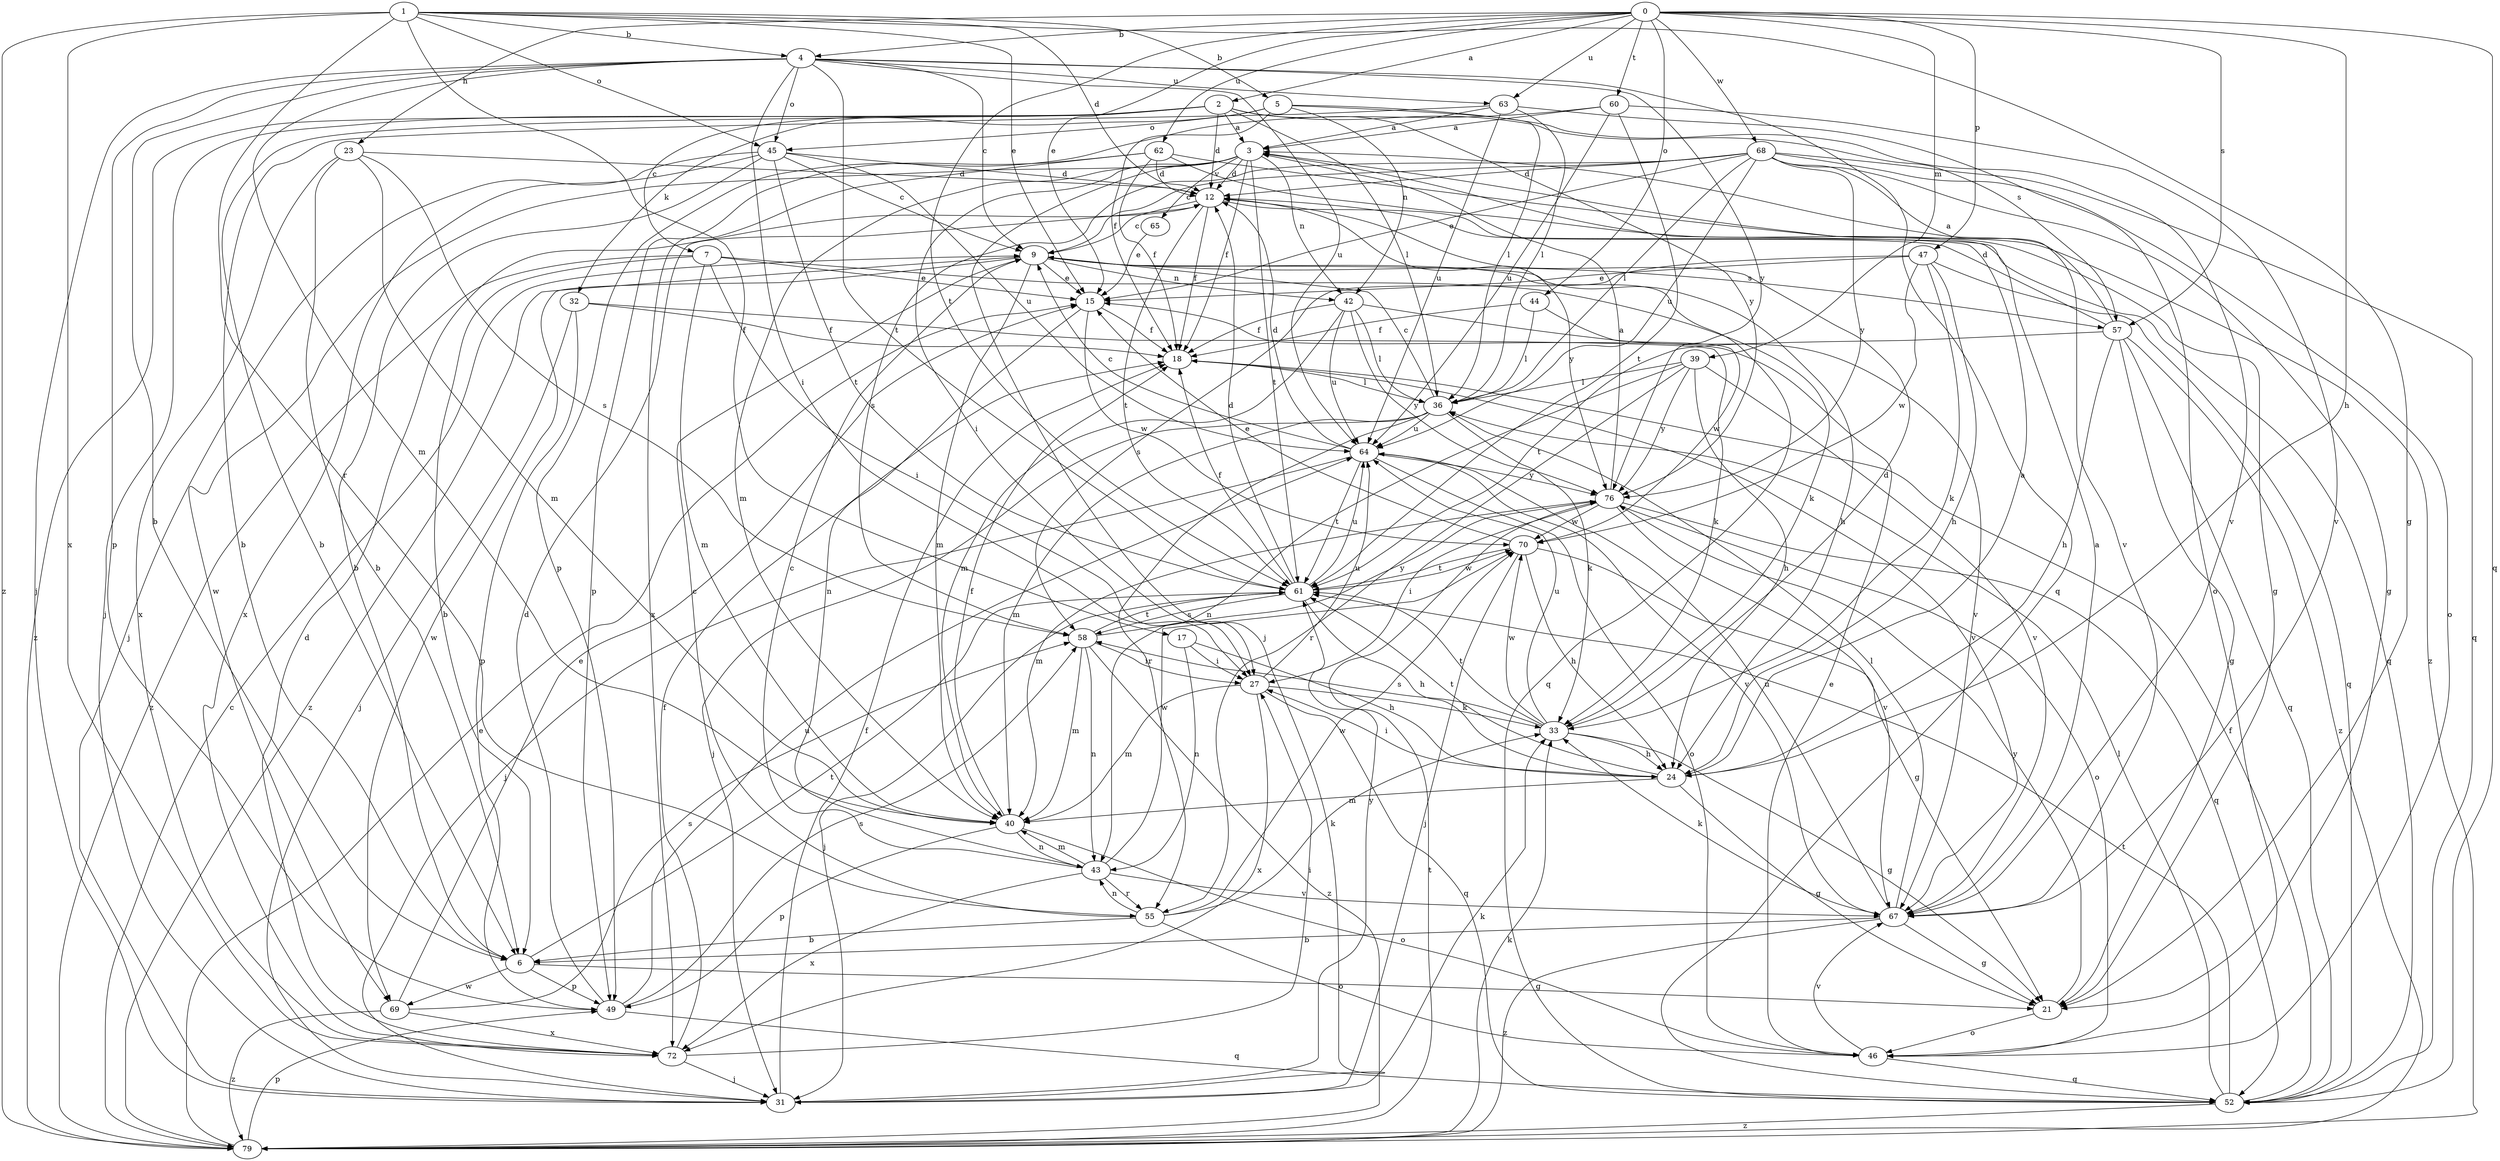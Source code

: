 strict digraph  {
0;
1;
2;
3;
4;
5;
6;
7;
9;
12;
15;
17;
18;
21;
23;
24;
27;
31;
32;
33;
36;
39;
40;
42;
43;
44;
45;
46;
47;
49;
52;
55;
57;
58;
60;
61;
62;
63;
64;
65;
67;
68;
69;
70;
72;
76;
79;
0 -> 2  [label=a];
0 -> 4  [label=b];
0 -> 15  [label=e];
0 -> 23  [label=h];
0 -> 24  [label=h];
0 -> 39  [label=m];
0 -> 44  [label=o];
0 -> 47  [label=p];
0 -> 52  [label=q];
0 -> 57  [label=s];
0 -> 60  [label=t];
0 -> 61  [label=t];
0 -> 62  [label=u];
0 -> 63  [label=u];
0 -> 68  [label=w];
1 -> 4  [label=b];
1 -> 5  [label=b];
1 -> 12  [label=d];
1 -> 15  [label=e];
1 -> 17  [label=f];
1 -> 21  [label=g];
1 -> 45  [label=o];
1 -> 55  [label=r];
1 -> 72  [label=x];
1 -> 79  [label=z];
2 -> 3  [label=a];
2 -> 6  [label=b];
2 -> 7  [label=c];
2 -> 12  [label=d];
2 -> 31  [label=j];
2 -> 36  [label=l];
2 -> 57  [label=s];
2 -> 76  [label=y];
2 -> 79  [label=z];
3 -> 12  [label=d];
3 -> 18  [label=f];
3 -> 27  [label=i];
3 -> 31  [label=j];
3 -> 40  [label=m];
3 -> 42  [label=n];
3 -> 61  [label=t];
3 -> 65  [label=v];
3 -> 69  [label=w];
4 -> 6  [label=b];
4 -> 9  [label=c];
4 -> 27  [label=i];
4 -> 31  [label=j];
4 -> 40  [label=m];
4 -> 45  [label=o];
4 -> 49  [label=p];
4 -> 52  [label=q];
4 -> 61  [label=t];
4 -> 63  [label=u];
4 -> 64  [label=u];
4 -> 76  [label=y];
5 -> 18  [label=f];
5 -> 32  [label=k];
5 -> 36  [label=l];
5 -> 42  [label=n];
5 -> 45  [label=o];
5 -> 67  [label=v];
6 -> 21  [label=g];
6 -> 49  [label=p];
6 -> 61  [label=t];
6 -> 69  [label=w];
7 -> 6  [label=b];
7 -> 15  [label=e];
7 -> 27  [label=i];
7 -> 33  [label=k];
7 -> 40  [label=m];
7 -> 79  [label=z];
9 -> 15  [label=e];
9 -> 24  [label=h];
9 -> 40  [label=m];
9 -> 42  [label=n];
9 -> 52  [label=q];
9 -> 57  [label=s];
9 -> 69  [label=w];
9 -> 79  [label=z];
12 -> 9  [label=c];
12 -> 18  [label=f];
12 -> 52  [label=q];
12 -> 61  [label=t];
12 -> 76  [label=y];
15 -> 18  [label=f];
15 -> 43  [label=n];
15 -> 70  [label=w];
17 -> 24  [label=h];
17 -> 27  [label=i];
17 -> 43  [label=n];
18 -> 36  [label=l];
18 -> 67  [label=v];
21 -> 46  [label=o];
21 -> 76  [label=y];
23 -> 6  [label=b];
23 -> 12  [label=d];
23 -> 40  [label=m];
23 -> 58  [label=s];
23 -> 72  [label=x];
24 -> 3  [label=a];
24 -> 21  [label=g];
24 -> 27  [label=i];
24 -> 40  [label=m];
24 -> 61  [label=t];
27 -> 33  [label=k];
27 -> 40  [label=m];
27 -> 52  [label=q];
27 -> 64  [label=u];
27 -> 72  [label=x];
31 -> 18  [label=f];
31 -> 33  [label=k];
31 -> 76  [label=y];
32 -> 18  [label=f];
32 -> 31  [label=j];
32 -> 33  [label=k];
32 -> 49  [label=p];
33 -> 12  [label=d];
33 -> 21  [label=g];
33 -> 24  [label=h];
33 -> 58  [label=s];
33 -> 61  [label=t];
33 -> 64  [label=u];
33 -> 70  [label=w];
36 -> 9  [label=c];
36 -> 31  [label=j];
36 -> 33  [label=k];
36 -> 40  [label=m];
36 -> 55  [label=r];
36 -> 64  [label=u];
39 -> 24  [label=h];
39 -> 36  [label=l];
39 -> 43  [label=n];
39 -> 55  [label=r];
39 -> 67  [label=v];
39 -> 76  [label=y];
40 -> 18  [label=f];
40 -> 43  [label=n];
40 -> 46  [label=o];
40 -> 49  [label=p];
42 -> 18  [label=f];
42 -> 36  [label=l];
42 -> 40  [label=m];
42 -> 64  [label=u];
42 -> 67  [label=v];
42 -> 76  [label=y];
43 -> 9  [label=c];
43 -> 40  [label=m];
43 -> 55  [label=r];
43 -> 67  [label=v];
43 -> 70  [label=w];
43 -> 72  [label=x];
44 -> 18  [label=f];
44 -> 36  [label=l];
44 -> 70  [label=w];
45 -> 6  [label=b];
45 -> 9  [label=c];
45 -> 12  [label=d];
45 -> 31  [label=j];
45 -> 61  [label=t];
45 -> 64  [label=u];
45 -> 72  [label=x];
46 -> 15  [label=e];
46 -> 52  [label=q];
46 -> 67  [label=v];
47 -> 15  [label=e];
47 -> 24  [label=h];
47 -> 33  [label=k];
47 -> 52  [label=q];
47 -> 58  [label=s];
47 -> 70  [label=w];
49 -> 12  [label=d];
49 -> 52  [label=q];
49 -> 58  [label=s];
49 -> 64  [label=u];
52 -> 18  [label=f];
52 -> 36  [label=l];
52 -> 61  [label=t];
52 -> 79  [label=z];
55 -> 6  [label=b];
55 -> 9  [label=c];
55 -> 33  [label=k];
55 -> 43  [label=n];
55 -> 46  [label=o];
55 -> 70  [label=w];
57 -> 3  [label=a];
57 -> 12  [label=d];
57 -> 21  [label=g];
57 -> 24  [label=h];
57 -> 52  [label=q];
57 -> 61  [label=t];
57 -> 79  [label=z];
58 -> 27  [label=i];
58 -> 40  [label=m];
58 -> 43  [label=n];
58 -> 61  [label=t];
58 -> 76  [label=y];
58 -> 79  [label=z];
60 -> 3  [label=a];
60 -> 49  [label=p];
60 -> 61  [label=t];
60 -> 64  [label=u];
60 -> 67  [label=v];
61 -> 12  [label=d];
61 -> 18  [label=f];
61 -> 24  [label=h];
61 -> 31  [label=j];
61 -> 58  [label=s];
61 -> 64  [label=u];
61 -> 70  [label=w];
62 -> 12  [label=d];
62 -> 18  [label=f];
62 -> 21  [label=g];
62 -> 49  [label=p];
62 -> 72  [label=x];
62 -> 79  [label=z];
63 -> 3  [label=a];
63 -> 6  [label=b];
63 -> 36  [label=l];
63 -> 46  [label=o];
63 -> 64  [label=u];
64 -> 9  [label=c];
64 -> 12  [label=d];
64 -> 31  [label=j];
64 -> 46  [label=o];
64 -> 61  [label=t];
64 -> 67  [label=v];
64 -> 76  [label=y];
65 -> 15  [label=e];
67 -> 3  [label=a];
67 -> 6  [label=b];
67 -> 21  [label=g];
67 -> 33  [label=k];
67 -> 36  [label=l];
67 -> 64  [label=u];
67 -> 79  [label=z];
68 -> 9  [label=c];
68 -> 12  [label=d];
68 -> 15  [label=e];
68 -> 21  [label=g];
68 -> 36  [label=l];
68 -> 46  [label=o];
68 -> 52  [label=q];
68 -> 58  [label=s];
68 -> 64  [label=u];
68 -> 67  [label=v];
68 -> 76  [label=y];
69 -> 15  [label=e];
69 -> 58  [label=s];
69 -> 72  [label=x];
69 -> 79  [label=z];
70 -> 15  [label=e];
70 -> 21  [label=g];
70 -> 24  [label=h];
70 -> 31  [label=j];
70 -> 61  [label=t];
72 -> 12  [label=d];
72 -> 18  [label=f];
72 -> 27  [label=i];
72 -> 31  [label=j];
76 -> 3  [label=a];
76 -> 27  [label=i];
76 -> 40  [label=m];
76 -> 46  [label=o];
76 -> 52  [label=q];
76 -> 67  [label=v];
76 -> 70  [label=w];
79 -> 9  [label=c];
79 -> 15  [label=e];
79 -> 33  [label=k];
79 -> 49  [label=p];
79 -> 61  [label=t];
}
